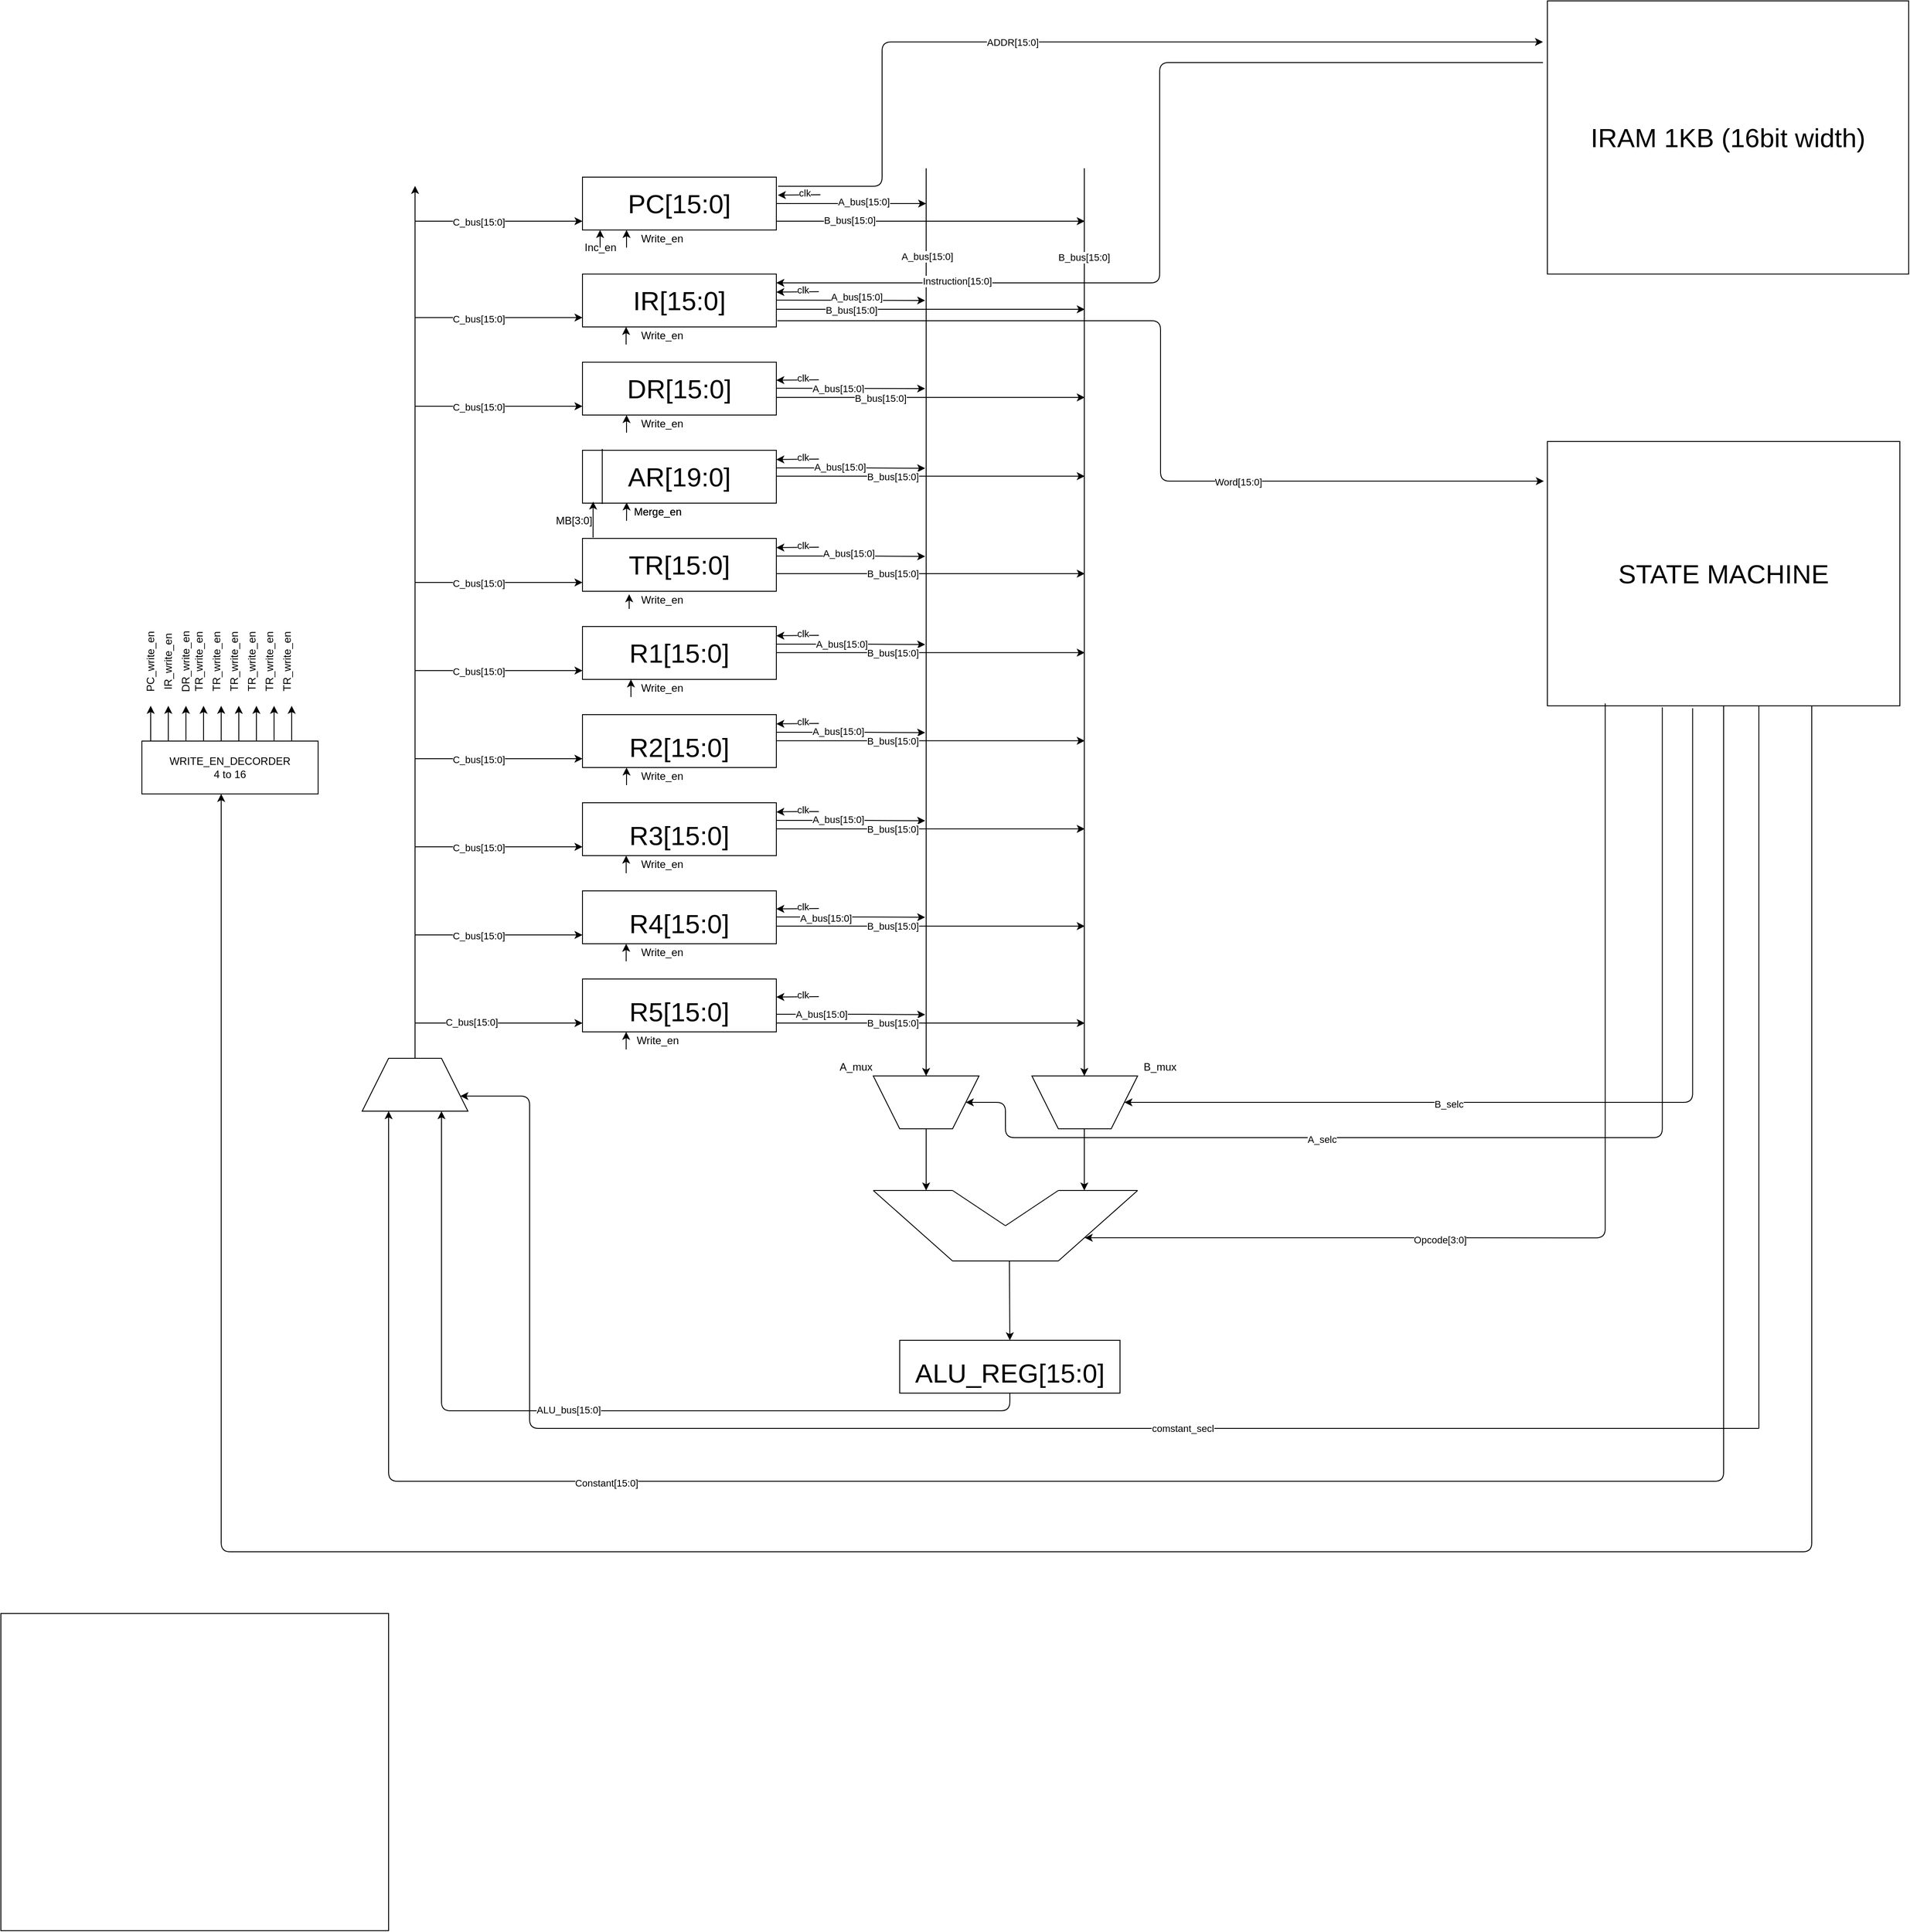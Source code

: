 <mxfile version="13.9.9" type="github">
  <diagram id="3uHAgpnk4Gxe2bnCt2p7" name="Page-1">
    <mxGraphModel dx="569" dy="309" grid="1" gridSize="10" guides="1" tooltips="1" connect="1" arrows="1" fold="1" page="1" pageScale="1" pageWidth="4681" pageHeight="3300" math="0" shadow="0">
      <root>
        <mxCell id="0" />
        <mxCell id="1" parent="0" />
        <mxCell id="DPOnL2VAeJX04uS6cf8m-1" value="&lt;font style=&quot;font-size: 30px&quot;&gt;TR[15:0]&lt;/font&gt;" style="rounded=0;whiteSpace=wrap;html=1;strokeWidth=1;" vertex="1" parent="1">
          <mxGeometry x="900" y="740" width="220" height="60" as="geometry" />
        </mxCell>
        <mxCell id="DPOnL2VAeJX04uS6cf8m-2" value="&lt;font style=&quot;font-size: 30px&quot;&gt;IR[15:0]&lt;/font&gt;" style="rounded=0;whiteSpace=wrap;html=1;strokeWidth=1;" vertex="1" parent="1">
          <mxGeometry x="900" y="440" width="220" height="60" as="geometry" />
        </mxCell>
        <mxCell id="DPOnL2VAeJX04uS6cf8m-3" value="&lt;font style=&quot;font-size: 30px&quot;&gt;DR[15:0]&lt;/font&gt;" style="rounded=0;whiteSpace=wrap;html=1;strokeWidth=1;" vertex="1" parent="1">
          <mxGeometry x="900" y="540" width="220" height="60" as="geometry" />
        </mxCell>
        <mxCell id="DPOnL2VAeJX04uS6cf8m-4" value="&lt;font style=&quot;font-size: 30px&quot;&gt;AR[19:0]&lt;/font&gt;" style="rounded=0;whiteSpace=wrap;html=1;strokeWidth=1;" vertex="1" parent="1">
          <mxGeometry x="900" y="640" width="220" height="60" as="geometry" />
        </mxCell>
        <mxCell id="DPOnL2VAeJX04uS6cf8m-5" value="&lt;font style=&quot;font-size: 30px&quot;&gt;PC[15:0]&lt;/font&gt;" style="rounded=0;whiteSpace=wrap;html=1;strokeWidth=1;" vertex="1" parent="1">
          <mxGeometry x="900" y="330" width="220" height="60" as="geometry" />
        </mxCell>
        <mxCell id="DPOnL2VAeJX04uS6cf8m-6" value="&lt;font style=&quot;font-size: 30px&quot;&gt;R1[15:0]&lt;/font&gt;" style="rounded=0;whiteSpace=wrap;html=1;strokeWidth=1;" vertex="1" parent="1">
          <mxGeometry x="900" y="840" width="220" height="60" as="geometry" />
        </mxCell>
        <mxCell id="DPOnL2VAeJX04uS6cf8m-7" value="&lt;br&gt;&lt;font style=&quot;font-size: 30px&quot;&gt;R2[15:0]&lt;/font&gt;&lt;br&gt;" style="rounded=0;whiteSpace=wrap;html=1;strokeWidth=1;" vertex="1" parent="1">
          <mxGeometry x="900" y="940" width="220" height="60" as="geometry" />
        </mxCell>
        <mxCell id="DPOnL2VAeJX04uS6cf8m-8" value="&lt;br&gt;&lt;font style=&quot;font-size: 30px&quot;&gt;R3[15:0]&lt;/font&gt;&lt;br&gt;" style="rounded=0;whiteSpace=wrap;html=1;strokeWidth=1;" vertex="1" parent="1">
          <mxGeometry x="900" y="1040" width="220" height="60" as="geometry" />
        </mxCell>
        <mxCell id="DPOnL2VAeJX04uS6cf8m-9" value="&lt;br&gt;&lt;font style=&quot;font-size: 30px&quot;&gt;R4[15:0]&lt;/font&gt;" style="rounded=0;whiteSpace=wrap;html=1;strokeWidth=1;" vertex="1" parent="1">
          <mxGeometry x="900" y="1140" width="220" height="60" as="geometry" />
        </mxCell>
        <mxCell id="DPOnL2VAeJX04uS6cf8m-10" value="&lt;br&gt;&lt;font style=&quot;font-size: 30px&quot;&gt;R5[15:0]&lt;/font&gt;" style="rounded=0;whiteSpace=wrap;html=1;strokeWidth=1;" vertex="1" parent="1">
          <mxGeometry x="900" y="1240" width="220" height="60" as="geometry" />
        </mxCell>
        <mxCell id="DPOnL2VAeJX04uS6cf8m-11" value="" style="shape=trapezoid;perimeter=trapezoidPerimeter;whiteSpace=wrap;html=1;fixedSize=1;strokeWidth=1;rotation=-180;size=30;" vertex="1" parent="1">
          <mxGeometry x="1230" y="1350" width="120" height="60" as="geometry" />
        </mxCell>
        <mxCell id="DPOnL2VAeJX04uS6cf8m-12" value="" style="shape=trapezoid;perimeter=trapezoidPerimeter;whiteSpace=wrap;html=1;fixedSize=1;strokeWidth=1;rotation=-180;size=30;" vertex="1" parent="1">
          <mxGeometry x="1410" y="1350" width="120" height="60" as="geometry" />
        </mxCell>
        <mxCell id="DPOnL2VAeJX04uS6cf8m-13" value="&lt;div style=&quot;font-size: 30px&quot;&gt;&lt;font style=&quot;font-size: 30px&quot;&gt;IRAM 1KB (16bit width)&lt;/font&gt;&lt;/div&gt;" style="rounded=0;whiteSpace=wrap;html=1;strokeWidth=1;" vertex="1" parent="1">
          <mxGeometry x="1995" y="130" width="410" height="310" as="geometry" />
        </mxCell>
        <mxCell id="DPOnL2VAeJX04uS6cf8m-14" value="&lt;font style=&quot;font-size: 30px&quot;&gt;STATE MACHINE&lt;/font&gt;" style="rounded=0;whiteSpace=wrap;html=1;strokeWidth=1;" vertex="1" parent="1">
          <mxGeometry x="1995" y="630" width="400" height="300" as="geometry" />
        </mxCell>
        <mxCell id="DPOnL2VAeJX04uS6cf8m-15" value="" style="endArrow=none;html=1;strokeWidth=1;" edge="1" parent="1">
          <mxGeometry width="50" height="50" relative="1" as="geometry">
            <mxPoint x="1440" y="1480" as="sourcePoint" />
            <mxPoint x="1530" y="1480" as="targetPoint" />
            <Array as="points" />
          </mxGeometry>
        </mxCell>
        <mxCell id="DPOnL2VAeJX04uS6cf8m-16" value="" style="endArrow=none;html=1;strokeWidth=1;" edge="1" parent="1">
          <mxGeometry width="50" height="50" relative="1" as="geometry">
            <mxPoint x="1230" y="1480" as="sourcePoint" />
            <mxPoint x="1320" y="1480" as="targetPoint" />
            <Array as="points" />
          </mxGeometry>
        </mxCell>
        <mxCell id="DPOnL2VAeJX04uS6cf8m-17" value="" style="endArrow=none;html=1;strokeWidth=1;" edge="1" parent="1">
          <mxGeometry width="50" height="50" relative="1" as="geometry">
            <mxPoint x="1320" y="1560" as="sourcePoint" />
            <mxPoint x="1440" y="1560" as="targetPoint" />
            <Array as="points" />
          </mxGeometry>
        </mxCell>
        <mxCell id="DPOnL2VAeJX04uS6cf8m-18" value="" style="endArrow=none;html=1;strokeWidth=1;" edge="1" parent="1">
          <mxGeometry width="50" height="50" relative="1" as="geometry">
            <mxPoint x="1320" y="1560" as="sourcePoint" />
            <mxPoint x="1230" y="1480" as="targetPoint" />
          </mxGeometry>
        </mxCell>
        <mxCell id="DPOnL2VAeJX04uS6cf8m-19" value="" style="endArrow=none;html=1;strokeWidth=1;" edge="1" parent="1">
          <mxGeometry width="50" height="50" relative="1" as="geometry">
            <mxPoint x="1530" y="1480" as="sourcePoint" />
            <mxPoint x="1440" y="1560" as="targetPoint" />
          </mxGeometry>
        </mxCell>
        <mxCell id="DPOnL2VAeJX04uS6cf8m-20" value="" style="endArrow=none;html=1;strokeWidth=1;" edge="1" parent="1">
          <mxGeometry width="50" height="50" relative="1" as="geometry">
            <mxPoint x="1320" y="1480" as="sourcePoint" />
            <mxPoint x="1380" y="1520" as="targetPoint" />
          </mxGeometry>
        </mxCell>
        <mxCell id="DPOnL2VAeJX04uS6cf8m-21" value="" style="endArrow=none;html=1;strokeWidth=1;" edge="1" parent="1">
          <mxGeometry width="50" height="50" relative="1" as="geometry">
            <mxPoint x="1380" y="1520" as="sourcePoint" />
            <mxPoint x="1440" y="1480" as="targetPoint" />
          </mxGeometry>
        </mxCell>
        <mxCell id="DPOnL2VAeJX04uS6cf8m-22" value="&lt;br&gt;&lt;font style=&quot;font-size: 30px&quot;&gt;ALU_REG[15:0]&lt;/font&gt;" style="rounded=0;whiteSpace=wrap;html=1;strokeWidth=1;" vertex="1" parent="1">
          <mxGeometry x="1260" y="1650" width="250" height="60" as="geometry" />
        </mxCell>
        <mxCell id="DPOnL2VAeJX04uS6cf8m-23" value="" style="rounded=0;whiteSpace=wrap;html=1;strokeWidth=1;" vertex="1" parent="1">
          <mxGeometry x="240" y="1960" width="440" height="360" as="geometry" />
        </mxCell>
        <mxCell id="DPOnL2VAeJX04uS6cf8m-47" value="" style="shape=trapezoid;perimeter=trapezoidPerimeter;whiteSpace=wrap;html=1;fixedSize=1;strokeWidth=1;rotation=0;size=30;" vertex="1" parent="1">
          <mxGeometry x="650" y="1330" width="120" height="60" as="geometry" />
        </mxCell>
        <mxCell id="DPOnL2VAeJX04uS6cf8m-49" value="" style="endArrow=classic;html=1;exitX=0.5;exitY=0;exitDx=0;exitDy=0;" edge="1" parent="1" source="DPOnL2VAeJX04uS6cf8m-47">
          <mxGeometry width="50" height="50" relative="1" as="geometry">
            <mxPoint x="970" y="1100" as="sourcePoint" />
            <mxPoint x="710" y="340" as="targetPoint" />
          </mxGeometry>
        </mxCell>
        <mxCell id="DPOnL2VAeJX04uS6cf8m-54" value="" style="endArrow=classic;html=1;" edge="1" parent="1">
          <mxGeometry width="50" height="50" relative="1" as="geometry">
            <mxPoint x="1290" y="320" as="sourcePoint" />
            <mxPoint x="1290" y="1350" as="targetPoint" />
          </mxGeometry>
        </mxCell>
        <mxCell id="DPOnL2VAeJX04uS6cf8m-127" value="A_bus[15:0]" style="edgeLabel;html=1;align=center;verticalAlign=middle;resizable=0;points=[];" vertex="1" connectable="0" parent="DPOnL2VAeJX04uS6cf8m-54">
          <mxGeometry x="-0.807" y="1" relative="1" as="geometry">
            <mxPoint as="offset" />
          </mxGeometry>
        </mxCell>
        <mxCell id="DPOnL2VAeJX04uS6cf8m-55" value="" style="endArrow=classic;html=1;" edge="1" parent="1">
          <mxGeometry width="50" height="50" relative="1" as="geometry">
            <mxPoint x="1469.5" y="320" as="sourcePoint" />
            <mxPoint x="1469.5" y="1350" as="targetPoint" />
          </mxGeometry>
        </mxCell>
        <mxCell id="DPOnL2VAeJX04uS6cf8m-128" value="B_bus[15:0]" style="edgeLabel;html=1;align=center;verticalAlign=middle;resizable=0;points=[];" vertex="1" connectable="0" parent="DPOnL2VAeJX04uS6cf8m-55">
          <mxGeometry x="-0.804" y="-1" relative="1" as="geometry">
            <mxPoint as="offset" />
          </mxGeometry>
        </mxCell>
        <mxCell id="DPOnL2VAeJX04uS6cf8m-56" value="" style="endArrow=classic;html=1;exitX=0.5;exitY=0;exitDx=0;exitDy=0;" edge="1" parent="1" source="DPOnL2VAeJX04uS6cf8m-11">
          <mxGeometry width="50" height="50" relative="1" as="geometry">
            <mxPoint x="1270" y="1260" as="sourcePoint" />
            <mxPoint x="1290" y="1480" as="targetPoint" />
          </mxGeometry>
        </mxCell>
        <mxCell id="DPOnL2VAeJX04uS6cf8m-57" value="" style="endArrow=classic;html=1;exitX=0.5;exitY=0;exitDx=0;exitDy=0;" edge="1" parent="1">
          <mxGeometry width="50" height="50" relative="1" as="geometry">
            <mxPoint x="1469.5" y="1410" as="sourcePoint" />
            <mxPoint x="1469.5" y="1480" as="targetPoint" />
          </mxGeometry>
        </mxCell>
        <mxCell id="DPOnL2VAeJX04uS6cf8m-58" value="" style="endArrow=classic;html=1;exitX=0.5;exitY=0;exitDx=0;exitDy=0;entryX=0.5;entryY=0;entryDx=0;entryDy=0;" edge="1" parent="1" target="DPOnL2VAeJX04uS6cf8m-22">
          <mxGeometry width="50" height="50" relative="1" as="geometry">
            <mxPoint x="1384.5" y="1560" as="sourcePoint" />
            <mxPoint x="1384.5" y="1630" as="targetPoint" />
          </mxGeometry>
        </mxCell>
        <mxCell id="DPOnL2VAeJX04uS6cf8m-61" value="" style="edgeStyle=elbowEdgeStyle;elbow=vertical;endArrow=classic;html=1;exitX=0.5;exitY=1;exitDx=0;exitDy=0;entryX=0.75;entryY=1;entryDx=0;entryDy=0;" edge="1" parent="1" source="DPOnL2VAeJX04uS6cf8m-22" target="DPOnL2VAeJX04uS6cf8m-47">
          <mxGeometry width="50" height="50" relative="1" as="geometry">
            <mxPoint x="1110" y="1920" as="sourcePoint" />
            <mxPoint x="710" y="1390" as="targetPoint" />
            <Array as="points">
              <mxPoint x="770" y="1730" />
              <mxPoint x="1070" y="1730" />
            </Array>
          </mxGeometry>
        </mxCell>
        <mxCell id="DPOnL2VAeJX04uS6cf8m-129" value="ALU_bus[15:0]" style="edgeLabel;html=1;align=center;verticalAlign=middle;resizable=0;points=[];" vertex="1" connectable="0" parent="DPOnL2VAeJX04uS6cf8m-61">
          <mxGeometry x="0.038" y="-1" relative="1" as="geometry">
            <mxPoint as="offset" />
          </mxGeometry>
        </mxCell>
        <mxCell id="DPOnL2VAeJX04uS6cf8m-64" value="" style="endArrow=classic;html=1;entryX=1.008;entryY=0.341;entryDx=0;entryDy=0;entryPerimeter=0;" edge="1" parent="1" target="DPOnL2VAeJX04uS6cf8m-5">
          <mxGeometry width="50" height="50" relative="1" as="geometry">
            <mxPoint x="1170" y="350" as="sourcePoint" />
            <mxPoint x="1220" y="300" as="targetPoint" />
          </mxGeometry>
        </mxCell>
        <mxCell id="DPOnL2VAeJX04uS6cf8m-65" value="clk" style="edgeLabel;html=1;align=center;verticalAlign=middle;resizable=0;points=[];" vertex="1" connectable="0" parent="DPOnL2VAeJX04uS6cf8m-64">
          <mxGeometry x="-0.253" y="-2" relative="1" as="geometry">
            <mxPoint as="offset" />
          </mxGeometry>
        </mxCell>
        <mxCell id="DPOnL2VAeJX04uS6cf8m-66" value="" style="endArrow=classic;html=1;entryX=1.008;entryY=0.341;entryDx=0;entryDy=0;entryPerimeter=0;" edge="1" parent="1">
          <mxGeometry width="50" height="50" relative="1" as="geometry">
            <mxPoint x="1168.24" y="460.0" as="sourcePoint" />
            <mxPoint x="1120" y="460.46" as="targetPoint" />
          </mxGeometry>
        </mxCell>
        <mxCell id="DPOnL2VAeJX04uS6cf8m-67" value="clk" style="edgeLabel;html=1;align=center;verticalAlign=middle;resizable=0;points=[];" vertex="1" connectable="0" parent="DPOnL2VAeJX04uS6cf8m-66">
          <mxGeometry x="-0.253" y="-2" relative="1" as="geometry">
            <mxPoint as="offset" />
          </mxGeometry>
        </mxCell>
        <mxCell id="DPOnL2VAeJX04uS6cf8m-68" value="" style="endArrow=classic;html=1;entryX=1.008;entryY=0.341;entryDx=0;entryDy=0;entryPerimeter=0;" edge="1" parent="1">
          <mxGeometry width="50" height="50" relative="1" as="geometry">
            <mxPoint x="1168.24" y="560.0" as="sourcePoint" />
            <mxPoint x="1120" y="560.46" as="targetPoint" />
          </mxGeometry>
        </mxCell>
        <mxCell id="DPOnL2VAeJX04uS6cf8m-69" value="clk" style="edgeLabel;html=1;align=center;verticalAlign=middle;resizable=0;points=[];" vertex="1" connectable="0" parent="DPOnL2VAeJX04uS6cf8m-68">
          <mxGeometry x="-0.253" y="-2" relative="1" as="geometry">
            <mxPoint as="offset" />
          </mxGeometry>
        </mxCell>
        <mxCell id="DPOnL2VAeJX04uS6cf8m-70" value="" style="endArrow=classic;html=1;entryX=1.008;entryY=0.341;entryDx=0;entryDy=0;entryPerimeter=0;" edge="1" parent="1">
          <mxGeometry width="50" height="50" relative="1" as="geometry">
            <mxPoint x="1168.24" y="650.0" as="sourcePoint" />
            <mxPoint x="1120" y="650.46" as="targetPoint" />
          </mxGeometry>
        </mxCell>
        <mxCell id="DPOnL2VAeJX04uS6cf8m-71" value="clk" style="edgeLabel;html=1;align=center;verticalAlign=middle;resizable=0;points=[];" vertex="1" connectable="0" parent="DPOnL2VAeJX04uS6cf8m-70">
          <mxGeometry x="-0.253" y="-2" relative="1" as="geometry">
            <mxPoint as="offset" />
          </mxGeometry>
        </mxCell>
        <mxCell id="DPOnL2VAeJX04uS6cf8m-72" value="" style="endArrow=classic;html=1;entryX=1.008;entryY=0.341;entryDx=0;entryDy=0;entryPerimeter=0;" edge="1" parent="1">
          <mxGeometry width="50" height="50" relative="1" as="geometry">
            <mxPoint x="1168.24" y="750.0" as="sourcePoint" />
            <mxPoint x="1120" y="750.46" as="targetPoint" />
          </mxGeometry>
        </mxCell>
        <mxCell id="DPOnL2VAeJX04uS6cf8m-73" value="clk" style="edgeLabel;html=1;align=center;verticalAlign=middle;resizable=0;points=[];" vertex="1" connectable="0" parent="DPOnL2VAeJX04uS6cf8m-72">
          <mxGeometry x="-0.253" y="-2" relative="1" as="geometry">
            <mxPoint as="offset" />
          </mxGeometry>
        </mxCell>
        <mxCell id="DPOnL2VAeJX04uS6cf8m-74" value="" style="endArrow=classic;html=1;entryX=1.008;entryY=0.341;entryDx=0;entryDy=0;entryPerimeter=0;" edge="1" parent="1">
          <mxGeometry width="50" height="50" relative="1" as="geometry">
            <mxPoint x="1168.24" y="850.0" as="sourcePoint" />
            <mxPoint x="1120" y="850.46" as="targetPoint" />
          </mxGeometry>
        </mxCell>
        <mxCell id="DPOnL2VAeJX04uS6cf8m-75" value="clk" style="edgeLabel;html=1;align=center;verticalAlign=middle;resizable=0;points=[];" vertex="1" connectable="0" parent="DPOnL2VAeJX04uS6cf8m-74">
          <mxGeometry x="-0.253" y="-2" relative="1" as="geometry">
            <mxPoint as="offset" />
          </mxGeometry>
        </mxCell>
        <mxCell id="DPOnL2VAeJX04uS6cf8m-76" value="" style="endArrow=classic;html=1;entryX=1.008;entryY=0.341;entryDx=0;entryDy=0;entryPerimeter=0;" edge="1" parent="1">
          <mxGeometry width="50" height="50" relative="1" as="geometry">
            <mxPoint x="1168.24" y="950.0" as="sourcePoint" />
            <mxPoint x="1120" y="950.46" as="targetPoint" />
          </mxGeometry>
        </mxCell>
        <mxCell id="DPOnL2VAeJX04uS6cf8m-77" value="clk" style="edgeLabel;html=1;align=center;verticalAlign=middle;resizable=0;points=[];" vertex="1" connectable="0" parent="DPOnL2VAeJX04uS6cf8m-76">
          <mxGeometry x="-0.253" y="-2" relative="1" as="geometry">
            <mxPoint as="offset" />
          </mxGeometry>
        </mxCell>
        <mxCell id="DPOnL2VAeJX04uS6cf8m-78" value="" style="endArrow=classic;html=1;entryX=1.008;entryY=0.341;entryDx=0;entryDy=0;entryPerimeter=0;" edge="1" parent="1">
          <mxGeometry width="50" height="50" relative="1" as="geometry">
            <mxPoint x="1168.24" y="1050" as="sourcePoint" />
            <mxPoint x="1120" y="1050.46" as="targetPoint" />
            <Array as="points">
              <mxPoint x="1138.24" y="1050" />
            </Array>
          </mxGeometry>
        </mxCell>
        <mxCell id="DPOnL2VAeJX04uS6cf8m-79" value="clk" style="edgeLabel;html=1;align=center;verticalAlign=middle;resizable=0;points=[];" vertex="1" connectable="0" parent="DPOnL2VAeJX04uS6cf8m-78">
          <mxGeometry x="-0.253" y="-2" relative="1" as="geometry">
            <mxPoint as="offset" />
          </mxGeometry>
        </mxCell>
        <mxCell id="DPOnL2VAeJX04uS6cf8m-80" value="" style="endArrow=classic;html=1;entryX=1.008;entryY=0.341;entryDx=0;entryDy=0;entryPerimeter=0;" edge="1" parent="1">
          <mxGeometry width="50" height="50" relative="1" as="geometry">
            <mxPoint x="1168.24" y="1160" as="sourcePoint" />
            <mxPoint x="1120" y="1160.46" as="targetPoint" />
          </mxGeometry>
        </mxCell>
        <mxCell id="DPOnL2VAeJX04uS6cf8m-81" value="clk" style="edgeLabel;html=1;align=center;verticalAlign=middle;resizable=0;points=[];" vertex="1" connectable="0" parent="DPOnL2VAeJX04uS6cf8m-80">
          <mxGeometry x="-0.253" y="-2" relative="1" as="geometry">
            <mxPoint as="offset" />
          </mxGeometry>
        </mxCell>
        <mxCell id="DPOnL2VAeJX04uS6cf8m-82" value="" style="endArrow=classic;html=1;entryX=1.008;entryY=0.341;entryDx=0;entryDy=0;entryPerimeter=0;" edge="1" parent="1">
          <mxGeometry width="50" height="50" relative="1" as="geometry">
            <mxPoint x="1168.24" y="1260" as="sourcePoint" />
            <mxPoint x="1120" y="1260.46" as="targetPoint" />
          </mxGeometry>
        </mxCell>
        <mxCell id="DPOnL2VAeJX04uS6cf8m-83" value="clk" style="edgeLabel;html=1;align=center;verticalAlign=middle;resizable=0;points=[];" vertex="1" connectable="0" parent="DPOnL2VAeJX04uS6cf8m-82">
          <mxGeometry x="-0.253" y="-2" relative="1" as="geometry">
            <mxPoint as="offset" />
          </mxGeometry>
        </mxCell>
        <mxCell id="DPOnL2VAeJX04uS6cf8m-84" value="" style="endArrow=classic;html=1;exitX=1;exitY=0.5;exitDx=0;exitDy=0;" edge="1" parent="1" source="DPOnL2VAeJX04uS6cf8m-5">
          <mxGeometry width="50" height="50" relative="1" as="geometry">
            <mxPoint x="1150" y="750" as="sourcePoint" />
            <mxPoint x="1290" y="360" as="targetPoint" />
          </mxGeometry>
        </mxCell>
        <mxCell id="DPOnL2VAeJX04uS6cf8m-99" value="A_bus[15:0]" style="edgeLabel;html=1;align=center;verticalAlign=middle;resizable=0;points=[];" vertex="1" connectable="0" parent="DPOnL2VAeJX04uS6cf8m-84">
          <mxGeometry x="0.157" y="2" relative="1" as="geometry">
            <mxPoint as="offset" />
          </mxGeometry>
        </mxCell>
        <mxCell id="DPOnL2VAeJX04uS6cf8m-85" value="" style="endArrow=classic;html=1;exitX=1.005;exitY=0.827;exitDx=0;exitDy=0;exitPerimeter=0;" edge="1" parent="1">
          <mxGeometry width="50" height="50" relative="1" as="geometry">
            <mxPoint x="1120" y="469.58" as="sourcePoint" />
            <mxPoint x="1288.9" y="469.96" as="targetPoint" />
          </mxGeometry>
        </mxCell>
        <mxCell id="DPOnL2VAeJX04uS6cf8m-86" value="" style="endArrow=classic;html=1;exitX=1.005;exitY=0.827;exitDx=0;exitDy=0;exitPerimeter=0;" edge="1" parent="1">
          <mxGeometry width="50" height="50" relative="1" as="geometry">
            <mxPoint x="1120" y="569.58" as="sourcePoint" />
            <mxPoint x="1288.9" y="569.96" as="targetPoint" />
          </mxGeometry>
        </mxCell>
        <mxCell id="DPOnL2VAeJX04uS6cf8m-103" value="A_bus[15:0]" style="edgeLabel;html=1;align=center;verticalAlign=middle;resizable=0;points=[];" vertex="1" connectable="0" parent="DPOnL2VAeJX04uS6cf8m-86">
          <mxGeometry x="-0.179" relative="1" as="geometry">
            <mxPoint as="offset" />
          </mxGeometry>
        </mxCell>
        <mxCell id="DPOnL2VAeJX04uS6cf8m-87" value="" style="endArrow=classic;html=1;exitX=1.005;exitY=0.827;exitDx=0;exitDy=0;exitPerimeter=0;" edge="1" parent="1">
          <mxGeometry width="50" height="50" relative="1" as="geometry">
            <mxPoint x="1120" y="660" as="sourcePoint" />
            <mxPoint x="1288.9" y="660.38" as="targetPoint" />
            <Array as="points">
              <mxPoint x="1210" y="660" />
            </Array>
          </mxGeometry>
        </mxCell>
        <mxCell id="DPOnL2VAeJX04uS6cf8m-105" value="A_bus[15:0]" style="edgeLabel;html=1;align=center;verticalAlign=middle;resizable=0;points=[];" vertex="1" connectable="0" parent="DPOnL2VAeJX04uS6cf8m-87">
          <mxGeometry x="-0.146" y="1" relative="1" as="geometry">
            <mxPoint as="offset" />
          </mxGeometry>
        </mxCell>
        <mxCell id="DPOnL2VAeJX04uS6cf8m-88" value="" style="endArrow=classic;html=1;exitX=1.005;exitY=0.827;exitDx=0;exitDy=0;exitPerimeter=0;" edge="1" parent="1">
          <mxGeometry width="50" height="50" relative="1" as="geometry">
            <mxPoint x="1120" y="760" as="sourcePoint" />
            <mxPoint x="1288.9" y="760.38" as="targetPoint" />
            <Array as="points">
              <mxPoint x="1210" y="760" />
            </Array>
          </mxGeometry>
        </mxCell>
        <mxCell id="DPOnL2VAeJX04uS6cf8m-107" value="A_bus[15:0]" style="edgeLabel;html=1;align=center;verticalAlign=middle;resizable=0;points=[];" vertex="1" connectable="0" parent="DPOnL2VAeJX04uS6cf8m-88">
          <mxGeometry x="-0.032" y="3" relative="1" as="geometry">
            <mxPoint as="offset" />
          </mxGeometry>
        </mxCell>
        <mxCell id="DPOnL2VAeJX04uS6cf8m-89" value="" style="endArrow=classic;html=1;exitX=1.005;exitY=0.827;exitDx=0;exitDy=0;exitPerimeter=0;" edge="1" parent="1">
          <mxGeometry width="50" height="50" relative="1" as="geometry">
            <mxPoint x="1120" y="860" as="sourcePoint" />
            <mxPoint x="1288.9" y="860.38" as="targetPoint" />
            <Array as="points">
              <mxPoint x="1210" y="860" />
            </Array>
          </mxGeometry>
        </mxCell>
        <mxCell id="DPOnL2VAeJX04uS6cf8m-110" value="A_bus[15:0]" style="edgeLabel;html=1;align=center;verticalAlign=middle;resizable=0;points=[];" vertex="1" connectable="0" parent="DPOnL2VAeJX04uS6cf8m-89">
          <mxGeometry x="-0.122" relative="1" as="geometry">
            <mxPoint as="offset" />
          </mxGeometry>
        </mxCell>
        <mxCell id="DPOnL2VAeJX04uS6cf8m-90" value="" style="endArrow=classic;html=1;exitX=1.005;exitY=0.827;exitDx=0;exitDy=0;exitPerimeter=0;" edge="1" parent="1">
          <mxGeometry width="50" height="50" relative="1" as="geometry">
            <mxPoint x="1120" y="960" as="sourcePoint" />
            <mxPoint x="1288.9" y="960.38" as="targetPoint" />
            <Array as="points">
              <mxPoint x="1210" y="960" />
            </Array>
          </mxGeometry>
        </mxCell>
        <mxCell id="DPOnL2VAeJX04uS6cf8m-113" value="A_bus[15:0]" style="edgeLabel;html=1;align=center;verticalAlign=middle;resizable=0;points=[];" vertex="1" connectable="0" parent="DPOnL2VAeJX04uS6cf8m-90">
          <mxGeometry x="-0.171" y="1" relative="1" as="geometry">
            <mxPoint as="offset" />
          </mxGeometry>
        </mxCell>
        <mxCell id="DPOnL2VAeJX04uS6cf8m-91" value="" style="endArrow=classic;html=1;exitX=1.005;exitY=0.827;exitDx=0;exitDy=0;exitPerimeter=0;" edge="1" parent="1">
          <mxGeometry width="50" height="50" relative="1" as="geometry">
            <mxPoint x="1120" y="1060" as="sourcePoint" />
            <mxPoint x="1288.9" y="1060.38" as="targetPoint" />
            <Array as="points">
              <mxPoint x="1210" y="1060" />
            </Array>
          </mxGeometry>
        </mxCell>
        <mxCell id="DPOnL2VAeJX04uS6cf8m-122" value="A_bus[15:0]" style="edgeLabel;html=1;align=center;verticalAlign=middle;resizable=0;points=[];" vertex="1" connectable="0" parent="DPOnL2VAeJX04uS6cf8m-91">
          <mxGeometry x="-0.179" y="1" relative="1" as="geometry">
            <mxPoint as="offset" />
          </mxGeometry>
        </mxCell>
        <mxCell id="DPOnL2VAeJX04uS6cf8m-92" value="" style="endArrow=classic;html=1;exitX=1.005;exitY=0.827;exitDx=0;exitDy=0;exitPerimeter=0;" edge="1" parent="1">
          <mxGeometry width="50" height="50" relative="1" as="geometry">
            <mxPoint x="1120" y="1169.58" as="sourcePoint" />
            <mxPoint x="1288.9" y="1169.96" as="targetPoint" />
            <Array as="points">
              <mxPoint x="1210" y="1169.58" />
            </Array>
          </mxGeometry>
        </mxCell>
        <mxCell id="DPOnL2VAeJX04uS6cf8m-123" value="A_bus[15:0]" style="edgeLabel;html=1;align=center;verticalAlign=middle;resizable=0;points=[];" vertex="1" connectable="0" parent="DPOnL2VAeJX04uS6cf8m-92">
          <mxGeometry x="-0.334" y="-1" relative="1" as="geometry">
            <mxPoint as="offset" />
          </mxGeometry>
        </mxCell>
        <mxCell id="DPOnL2VAeJX04uS6cf8m-93" value="" style="endArrow=classic;html=1;exitX=1.005;exitY=0.827;exitDx=0;exitDy=0;exitPerimeter=0;" edge="1" parent="1">
          <mxGeometry width="50" height="50" relative="1" as="geometry">
            <mxPoint x="1120" y="1280" as="sourcePoint" />
            <mxPoint x="1288.9" y="1280.38" as="targetPoint" />
            <Array as="points">
              <mxPoint x="1210" y="1280" />
            </Array>
          </mxGeometry>
        </mxCell>
        <mxCell id="DPOnL2VAeJX04uS6cf8m-124" value="A_bus[15:0]" style="edgeLabel;html=1;align=center;verticalAlign=middle;resizable=0;points=[];" vertex="1" connectable="0" parent="DPOnL2VAeJX04uS6cf8m-93">
          <mxGeometry x="-0.399" relative="1" as="geometry">
            <mxPoint as="offset" />
          </mxGeometry>
        </mxCell>
        <mxCell id="DPOnL2VAeJX04uS6cf8m-94" value="" style="endArrow=classic;html=1;exitX=1;exitY=0.5;exitDx=0;exitDy=0;" edge="1" parent="1">
          <mxGeometry width="50" height="50" relative="1" as="geometry">
            <mxPoint x="1120" y="380" as="sourcePoint" />
            <mxPoint x="1470" y="380" as="targetPoint" />
          </mxGeometry>
        </mxCell>
        <mxCell id="DPOnL2VAeJX04uS6cf8m-98" value="B_bus[15:0]" style="edgeLabel;html=1;align=center;verticalAlign=middle;resizable=0;points=[];" vertex="1" connectable="0" parent="DPOnL2VAeJX04uS6cf8m-94">
          <mxGeometry x="-0.529" y="1" relative="1" as="geometry">
            <mxPoint as="offset" />
          </mxGeometry>
        </mxCell>
        <mxCell id="DPOnL2VAeJX04uS6cf8m-95" value="" style="endArrow=classic;html=1;exitX=1;exitY=0.5;exitDx=0;exitDy=0;" edge="1" parent="1">
          <mxGeometry width="50" height="50" relative="1" as="geometry">
            <mxPoint x="1120" y="480" as="sourcePoint" />
            <mxPoint x="1470" y="480" as="targetPoint" />
          </mxGeometry>
        </mxCell>
        <mxCell id="DPOnL2VAeJX04uS6cf8m-102" value="B_bus[15:0]" style="edgeLabel;html=1;align=center;verticalAlign=middle;resizable=0;points=[];" vertex="1" connectable="0" parent="DPOnL2VAeJX04uS6cf8m-95">
          <mxGeometry x="-0.513" y="-1" relative="1" as="geometry">
            <mxPoint as="offset" />
          </mxGeometry>
        </mxCell>
        <mxCell id="DPOnL2VAeJX04uS6cf8m-96" value="" style="endArrow=classic;html=1;exitX=1;exitY=0.5;exitDx=0;exitDy=0;" edge="1" parent="1">
          <mxGeometry width="50" height="50" relative="1" as="geometry">
            <mxPoint x="1120" y="580" as="sourcePoint" />
            <mxPoint x="1470" y="580" as="targetPoint" />
          </mxGeometry>
        </mxCell>
        <mxCell id="DPOnL2VAeJX04uS6cf8m-104" value="B_bus[15:0]" style="edgeLabel;html=1;align=center;verticalAlign=middle;resizable=0;points=[];" vertex="1" connectable="0" parent="DPOnL2VAeJX04uS6cf8m-96">
          <mxGeometry x="-0.328" y="-1" relative="1" as="geometry">
            <mxPoint as="offset" />
          </mxGeometry>
        </mxCell>
        <mxCell id="DPOnL2VAeJX04uS6cf8m-97" value="" style="endArrow=classic;html=1;exitX=1;exitY=0.5;exitDx=0;exitDy=0;" edge="1" parent="1">
          <mxGeometry width="50" height="50" relative="1" as="geometry">
            <mxPoint x="1120" y="669.41" as="sourcePoint" />
            <mxPoint x="1470" y="669.41" as="targetPoint" />
          </mxGeometry>
        </mxCell>
        <mxCell id="DPOnL2VAeJX04uS6cf8m-106" value="B_bus[15:0]" style="edgeLabel;html=1;align=center;verticalAlign=middle;resizable=0;points=[];" vertex="1" connectable="0" parent="DPOnL2VAeJX04uS6cf8m-97">
          <mxGeometry x="-0.249" relative="1" as="geometry">
            <mxPoint as="offset" />
          </mxGeometry>
        </mxCell>
        <mxCell id="DPOnL2VAeJX04uS6cf8m-101" value="A_bus[15:0]" style="edgeLabel;html=1;align=center;verticalAlign=middle;resizable=0;points=[];" vertex="1" connectable="0" parent="1">
          <mxGeometry x="1210.001" y="490.0" as="geometry">
            <mxPoint x="1" y="-24" as="offset" />
          </mxGeometry>
        </mxCell>
        <mxCell id="DPOnL2VAeJX04uS6cf8m-108" value="" style="endArrow=classic;html=1;exitX=1;exitY=0.5;exitDx=0;exitDy=0;" edge="1" parent="1">
          <mxGeometry width="50" height="50" relative="1" as="geometry">
            <mxPoint x="1120" y="780.0" as="sourcePoint" />
            <mxPoint x="1470" y="780.0" as="targetPoint" />
          </mxGeometry>
        </mxCell>
        <mxCell id="DPOnL2VAeJX04uS6cf8m-109" value="B_bus[15:0]" style="edgeLabel;html=1;align=center;verticalAlign=middle;resizable=0;points=[];" vertex="1" connectable="0" parent="DPOnL2VAeJX04uS6cf8m-108">
          <mxGeometry x="-0.249" relative="1" as="geometry">
            <mxPoint as="offset" />
          </mxGeometry>
        </mxCell>
        <mxCell id="DPOnL2VAeJX04uS6cf8m-111" value="" style="endArrow=classic;html=1;exitX=1;exitY=0.5;exitDx=0;exitDy=0;" edge="1" parent="1">
          <mxGeometry width="50" height="50" relative="1" as="geometry">
            <mxPoint x="1120" y="869.66" as="sourcePoint" />
            <mxPoint x="1470" y="869.66" as="targetPoint" />
          </mxGeometry>
        </mxCell>
        <mxCell id="DPOnL2VAeJX04uS6cf8m-112" value="B_bus[15:0]" style="edgeLabel;html=1;align=center;verticalAlign=middle;resizable=0;points=[];" vertex="1" connectable="0" parent="DPOnL2VAeJX04uS6cf8m-111">
          <mxGeometry x="-0.249" relative="1" as="geometry">
            <mxPoint as="offset" />
          </mxGeometry>
        </mxCell>
        <mxCell id="DPOnL2VAeJX04uS6cf8m-114" value="" style="endArrow=classic;html=1;exitX=1;exitY=0.5;exitDx=0;exitDy=0;" edge="1" parent="1">
          <mxGeometry width="50" height="50" relative="1" as="geometry">
            <mxPoint x="1120" y="969.66" as="sourcePoint" />
            <mxPoint x="1470" y="969.66" as="targetPoint" />
          </mxGeometry>
        </mxCell>
        <mxCell id="DPOnL2VAeJX04uS6cf8m-115" value="B_bus[15:0]" style="edgeLabel;html=1;align=center;verticalAlign=middle;resizable=0;points=[];" vertex="1" connectable="0" parent="DPOnL2VAeJX04uS6cf8m-114">
          <mxGeometry x="-0.249" relative="1" as="geometry">
            <mxPoint as="offset" />
          </mxGeometry>
        </mxCell>
        <mxCell id="DPOnL2VAeJX04uS6cf8m-116" value="" style="endArrow=classic;html=1;exitX=1;exitY=0.5;exitDx=0;exitDy=0;" edge="1" parent="1">
          <mxGeometry width="50" height="50" relative="1" as="geometry">
            <mxPoint x="1120" y="1069.66" as="sourcePoint" />
            <mxPoint x="1470" y="1069.66" as="targetPoint" />
          </mxGeometry>
        </mxCell>
        <mxCell id="DPOnL2VAeJX04uS6cf8m-117" value="B_bus[15:0]" style="edgeLabel;html=1;align=center;verticalAlign=middle;resizable=0;points=[];" vertex="1" connectable="0" parent="DPOnL2VAeJX04uS6cf8m-116">
          <mxGeometry x="-0.249" relative="1" as="geometry">
            <mxPoint as="offset" />
          </mxGeometry>
        </mxCell>
        <mxCell id="DPOnL2VAeJX04uS6cf8m-118" value="" style="endArrow=classic;html=1;exitX=1;exitY=0.5;exitDx=0;exitDy=0;" edge="1" parent="1">
          <mxGeometry width="50" height="50" relative="1" as="geometry">
            <mxPoint x="1120" y="1180" as="sourcePoint" />
            <mxPoint x="1470" y="1180" as="targetPoint" />
          </mxGeometry>
        </mxCell>
        <mxCell id="DPOnL2VAeJX04uS6cf8m-119" value="B_bus[15:0]" style="edgeLabel;html=1;align=center;verticalAlign=middle;resizable=0;points=[];" vertex="1" connectable="0" parent="DPOnL2VAeJX04uS6cf8m-118">
          <mxGeometry x="-0.249" relative="1" as="geometry">
            <mxPoint as="offset" />
          </mxGeometry>
        </mxCell>
        <mxCell id="DPOnL2VAeJX04uS6cf8m-120" value="" style="endArrow=classic;html=1;exitX=1;exitY=0.5;exitDx=0;exitDy=0;" edge="1" parent="1">
          <mxGeometry width="50" height="50" relative="1" as="geometry">
            <mxPoint x="1120" y="1290" as="sourcePoint" />
            <mxPoint x="1470" y="1290" as="targetPoint" />
          </mxGeometry>
        </mxCell>
        <mxCell id="DPOnL2VAeJX04uS6cf8m-121" value="B_bus[15:0]" style="edgeLabel;html=1;align=center;verticalAlign=middle;resizable=0;points=[];" vertex="1" connectable="0" parent="DPOnL2VAeJX04uS6cf8m-120">
          <mxGeometry x="-0.249" relative="1" as="geometry">
            <mxPoint as="offset" />
          </mxGeometry>
        </mxCell>
        <mxCell id="DPOnL2VAeJX04uS6cf8m-125" value="A_mux" style="text;html=1;align=center;verticalAlign=middle;resizable=0;points=[];autosize=1;" vertex="1" parent="1">
          <mxGeometry x="1185" y="1330" width="50" height="20" as="geometry" />
        </mxCell>
        <mxCell id="DPOnL2VAeJX04uS6cf8m-126" value="B_mux" style="text;html=1;align=center;verticalAlign=middle;resizable=0;points=[];autosize=1;" vertex="1" parent="1">
          <mxGeometry x="1530" y="1330" width="50" height="20" as="geometry" />
        </mxCell>
        <mxCell id="DPOnL2VAeJX04uS6cf8m-131" value="" style="endArrow=classic;html=1;entryX=-0.025;entryY=0.5;entryDx=0;entryDy=0;entryPerimeter=0;" edge="1" parent="1">
          <mxGeometry width="50" height="50" relative="1" as="geometry">
            <mxPoint x="710" y="1190" as="sourcePoint" />
            <mxPoint x="900" y="1190" as="targetPoint" />
          </mxGeometry>
        </mxCell>
        <mxCell id="DPOnL2VAeJX04uS6cf8m-134" value="C_bus[15:0]" style="edgeLabel;html=1;align=center;verticalAlign=middle;resizable=0;points=[];" vertex="1" connectable="0" parent="DPOnL2VAeJX04uS6cf8m-131">
          <mxGeometry x="-0.244" y="-1" relative="1" as="geometry">
            <mxPoint as="offset" />
          </mxGeometry>
        </mxCell>
        <mxCell id="DPOnL2VAeJX04uS6cf8m-132" value="" style="endArrow=classic;html=1;entryX=-0.025;entryY=0.5;entryDx=0;entryDy=0;entryPerimeter=0;" edge="1" parent="1">
          <mxGeometry width="50" height="50" relative="1" as="geometry">
            <mxPoint x="710" y="1290" as="sourcePoint" />
            <mxPoint x="900" y="1290" as="targetPoint" />
          </mxGeometry>
        </mxCell>
        <mxCell id="DPOnL2VAeJX04uS6cf8m-133" value="C_bus[15:0]" style="edgeLabel;html=1;align=center;verticalAlign=middle;resizable=0;points=[];" vertex="1" connectable="0" parent="DPOnL2VAeJX04uS6cf8m-132">
          <mxGeometry x="-0.334" y="1" relative="1" as="geometry">
            <mxPoint as="offset" />
          </mxGeometry>
        </mxCell>
        <mxCell id="DPOnL2VAeJX04uS6cf8m-135" value="" style="endArrow=classic;html=1;entryX=-0.025;entryY=0.5;entryDx=0;entryDy=0;entryPerimeter=0;" edge="1" parent="1">
          <mxGeometry width="50" height="50" relative="1" as="geometry">
            <mxPoint x="710" y="1090" as="sourcePoint" />
            <mxPoint x="900" y="1090" as="targetPoint" />
          </mxGeometry>
        </mxCell>
        <mxCell id="DPOnL2VAeJX04uS6cf8m-136" value="C_bus[15:0]" style="edgeLabel;html=1;align=center;verticalAlign=middle;resizable=0;points=[];" vertex="1" connectable="0" parent="DPOnL2VAeJX04uS6cf8m-135">
          <mxGeometry x="-0.244" y="-1" relative="1" as="geometry">
            <mxPoint as="offset" />
          </mxGeometry>
        </mxCell>
        <mxCell id="DPOnL2VAeJX04uS6cf8m-137" value="" style="endArrow=classic;html=1;entryX=-0.025;entryY=0.5;entryDx=0;entryDy=0;entryPerimeter=0;" edge="1" parent="1">
          <mxGeometry width="50" height="50" relative="1" as="geometry">
            <mxPoint x="710" y="990" as="sourcePoint" />
            <mxPoint x="900" y="990" as="targetPoint" />
          </mxGeometry>
        </mxCell>
        <mxCell id="DPOnL2VAeJX04uS6cf8m-138" value="C_bus[15:0]" style="edgeLabel;html=1;align=center;verticalAlign=middle;resizable=0;points=[];" vertex="1" connectable="0" parent="DPOnL2VAeJX04uS6cf8m-137">
          <mxGeometry x="-0.244" y="-1" relative="1" as="geometry">
            <mxPoint as="offset" />
          </mxGeometry>
        </mxCell>
        <mxCell id="DPOnL2VAeJX04uS6cf8m-139" value="" style="endArrow=classic;html=1;entryX=-0.025;entryY=0.5;entryDx=0;entryDy=0;entryPerimeter=0;" edge="1" parent="1">
          <mxGeometry width="50" height="50" relative="1" as="geometry">
            <mxPoint x="710" y="890" as="sourcePoint" />
            <mxPoint x="900" y="890" as="targetPoint" />
          </mxGeometry>
        </mxCell>
        <mxCell id="DPOnL2VAeJX04uS6cf8m-140" value="C_bus[15:0]" style="edgeLabel;html=1;align=center;verticalAlign=middle;resizable=0;points=[];" vertex="1" connectable="0" parent="DPOnL2VAeJX04uS6cf8m-139">
          <mxGeometry x="-0.244" y="-1" relative="1" as="geometry">
            <mxPoint as="offset" />
          </mxGeometry>
        </mxCell>
        <mxCell id="DPOnL2VAeJX04uS6cf8m-141" value="" style="endArrow=classic;html=1;entryX=-0.025;entryY=0.5;entryDx=0;entryDy=0;entryPerimeter=0;" edge="1" parent="1">
          <mxGeometry width="50" height="50" relative="1" as="geometry">
            <mxPoint x="710" y="790" as="sourcePoint" />
            <mxPoint x="900" y="790" as="targetPoint" />
          </mxGeometry>
        </mxCell>
        <mxCell id="DPOnL2VAeJX04uS6cf8m-142" value="C_bus[15:0]" style="edgeLabel;html=1;align=center;verticalAlign=middle;resizable=0;points=[];" vertex="1" connectable="0" parent="DPOnL2VAeJX04uS6cf8m-141">
          <mxGeometry x="-0.244" y="-1" relative="1" as="geometry">
            <mxPoint as="offset" />
          </mxGeometry>
        </mxCell>
        <mxCell id="DPOnL2VAeJX04uS6cf8m-145" value="" style="endArrow=classic;html=1;entryX=-0.025;entryY=0.5;entryDx=0;entryDy=0;entryPerimeter=0;" edge="1" parent="1">
          <mxGeometry width="50" height="50" relative="1" as="geometry">
            <mxPoint x="710" y="590" as="sourcePoint" />
            <mxPoint x="900" y="590" as="targetPoint" />
          </mxGeometry>
        </mxCell>
        <mxCell id="DPOnL2VAeJX04uS6cf8m-146" value="C_bus[15:0]" style="edgeLabel;html=1;align=center;verticalAlign=middle;resizable=0;points=[];" vertex="1" connectable="0" parent="DPOnL2VAeJX04uS6cf8m-145">
          <mxGeometry x="-0.244" y="-1" relative="1" as="geometry">
            <mxPoint as="offset" />
          </mxGeometry>
        </mxCell>
        <mxCell id="DPOnL2VAeJX04uS6cf8m-147" value="" style="endArrow=classic;html=1;entryX=-0.025;entryY=0.5;entryDx=0;entryDy=0;entryPerimeter=0;" edge="1" parent="1">
          <mxGeometry width="50" height="50" relative="1" as="geometry">
            <mxPoint x="710" y="489.43" as="sourcePoint" />
            <mxPoint x="900" y="489.43" as="targetPoint" />
          </mxGeometry>
        </mxCell>
        <mxCell id="DPOnL2VAeJX04uS6cf8m-148" value="C_bus[15:0]" style="edgeLabel;html=1;align=center;verticalAlign=middle;resizable=0;points=[];" vertex="1" connectable="0" parent="DPOnL2VAeJX04uS6cf8m-147">
          <mxGeometry x="-0.244" y="-1" relative="1" as="geometry">
            <mxPoint as="offset" />
          </mxGeometry>
        </mxCell>
        <mxCell id="DPOnL2VAeJX04uS6cf8m-149" value="" style="endArrow=classic;html=1;entryX=-0.025;entryY=0.5;entryDx=0;entryDy=0;entryPerimeter=0;" edge="1" parent="1">
          <mxGeometry width="50" height="50" relative="1" as="geometry">
            <mxPoint x="710" y="380" as="sourcePoint" />
            <mxPoint x="900" y="380" as="targetPoint" />
          </mxGeometry>
        </mxCell>
        <mxCell id="DPOnL2VAeJX04uS6cf8m-150" value="C_bus[15:0]" style="edgeLabel;html=1;align=center;verticalAlign=middle;resizable=0;points=[];" vertex="1" connectable="0" parent="DPOnL2VAeJX04uS6cf8m-149">
          <mxGeometry x="-0.244" y="-1" relative="1" as="geometry">
            <mxPoint as="offset" />
          </mxGeometry>
        </mxCell>
        <mxCell id="DPOnL2VAeJX04uS6cf8m-151" value="" style="endArrow=none;html=1;entryX=0.102;entryY=-0.025;entryDx=0;entryDy=0;entryPerimeter=0;exitX=0.102;exitY=1.016;exitDx=0;exitDy=0;exitPerimeter=0;" edge="1" parent="1" source="DPOnL2VAeJX04uS6cf8m-4" target="DPOnL2VAeJX04uS6cf8m-4">
          <mxGeometry width="50" height="50" relative="1" as="geometry">
            <mxPoint x="922" y="701" as="sourcePoint" />
            <mxPoint x="970" y="650" as="targetPoint" />
          </mxGeometry>
        </mxCell>
        <mxCell id="DPOnL2VAeJX04uS6cf8m-152" value="" style="endArrow=classic;html=1;entryX=0.055;entryY=0.97;entryDx=0;entryDy=0;entryPerimeter=0;" edge="1" parent="1" target="DPOnL2VAeJX04uS6cf8m-4">
          <mxGeometry width="50" height="50" relative="1" as="geometry">
            <mxPoint x="912" y="739" as="sourcePoint" />
            <mxPoint x="1040" y="650" as="targetPoint" />
          </mxGeometry>
        </mxCell>
        <mxCell id="DPOnL2VAeJX04uS6cf8m-153" value="MB[3:0]" style="text;html=1;align=center;verticalAlign=middle;resizable=0;points=[];autosize=1;" vertex="1" parent="1">
          <mxGeometry x="860" y="710" width="60" height="20" as="geometry" />
        </mxCell>
        <mxCell id="DPOnL2VAeJX04uS6cf8m-154" value="" style="endArrow=classic;html=1;entryX=0.055;entryY=0.97;entryDx=0;entryDy=0;entryPerimeter=0;" edge="1" parent="1">
          <mxGeometry width="50" height="50" relative="1" as="geometry">
            <mxPoint x="950" y="720" as="sourcePoint" />
            <mxPoint x="950.1" y="699.2" as="targetPoint" />
          </mxGeometry>
        </mxCell>
        <mxCell id="DPOnL2VAeJX04uS6cf8m-156" value="" style="edgeStyle=elbowEdgeStyle;rounded=0;orthogonalLoop=1;jettySize=auto;elbow=vertical;html=1;" edge="1" parent="1" source="DPOnL2VAeJX04uS6cf8m-155" target="DPOnL2VAeJX04uS6cf8m-4">
          <mxGeometry relative="1" as="geometry" />
        </mxCell>
        <mxCell id="DPOnL2VAeJX04uS6cf8m-155" value="Merge_en" style="text;html=1;align=center;verticalAlign=middle;resizable=0;points=[];autosize=1;" vertex="1" parent="1">
          <mxGeometry x="950" y="700" width="70" height="20" as="geometry" />
        </mxCell>
        <mxCell id="DPOnL2VAeJX04uS6cf8m-157" value="Merge_en" style="text;html=1;align=center;verticalAlign=middle;resizable=0;points=[];autosize=1;" vertex="1" parent="1">
          <mxGeometry x="950" y="700" width="70" height="20" as="geometry" />
        </mxCell>
        <mxCell id="DPOnL2VAeJX04uS6cf8m-163" value="" style="endArrow=classic;html=1;entryX=0.241;entryY=1.057;entryDx=0;entryDy=0;entryPerimeter=0;" edge="1" parent="1" target="DPOnL2VAeJX04uS6cf8m-1">
          <mxGeometry width="50" height="50" relative="1" as="geometry">
            <mxPoint x="953" y="820" as="sourcePoint" />
            <mxPoint x="1040" y="780" as="targetPoint" />
          </mxGeometry>
        </mxCell>
        <mxCell id="DPOnL2VAeJX04uS6cf8m-164" value="" style="endArrow=classic;html=1;entryX=0.25;entryY=1;entryDx=0;entryDy=0;" edge="1" parent="1" target="DPOnL2VAeJX04uS6cf8m-6">
          <mxGeometry width="50" height="50" relative="1" as="geometry">
            <mxPoint x="955" y="920" as="sourcePoint" />
            <mxPoint x="977" y="910" as="targetPoint" />
          </mxGeometry>
        </mxCell>
        <mxCell id="DPOnL2VAeJX04uS6cf8m-165" value="" style="endArrow=classic;html=1;entryX=0.25;entryY=1;entryDx=0;entryDy=0;" edge="1" parent="1">
          <mxGeometry width="50" height="50" relative="1" as="geometry">
            <mxPoint x="950" y="1020" as="sourcePoint" />
            <mxPoint x="950" y="1000" as="targetPoint" />
          </mxGeometry>
        </mxCell>
        <mxCell id="DPOnL2VAeJX04uS6cf8m-166" value="" style="endArrow=classic;html=1;entryX=0.25;entryY=1;entryDx=0;entryDy=0;" edge="1" parent="1">
          <mxGeometry width="50" height="50" relative="1" as="geometry">
            <mxPoint x="949.6" y="1120" as="sourcePoint" />
            <mxPoint x="949.6" y="1100" as="targetPoint" />
          </mxGeometry>
        </mxCell>
        <mxCell id="DPOnL2VAeJX04uS6cf8m-167" value="" style="endArrow=classic;html=1;entryX=0.25;entryY=1;entryDx=0;entryDy=0;" edge="1" parent="1">
          <mxGeometry width="50" height="50" relative="1" as="geometry">
            <mxPoint x="949.6" y="1220" as="sourcePoint" />
            <mxPoint x="949.6" y="1200" as="targetPoint" />
          </mxGeometry>
        </mxCell>
        <mxCell id="DPOnL2VAeJX04uS6cf8m-170" value="" style="endArrow=classic;html=1;entryX=0.25;entryY=1;entryDx=0;entryDy=0;" edge="1" parent="1">
          <mxGeometry width="50" height="50" relative="1" as="geometry">
            <mxPoint x="949.6" y="1320" as="sourcePoint" />
            <mxPoint x="949.6" y="1300" as="targetPoint" />
          </mxGeometry>
        </mxCell>
        <mxCell id="DPOnL2VAeJX04uS6cf8m-171" value="" style="endArrow=classic;html=1;entryX=0.25;entryY=1;entryDx=0;entryDy=0;" edge="1" parent="1">
          <mxGeometry width="50" height="50" relative="1" as="geometry">
            <mxPoint x="950" y="620" as="sourcePoint" />
            <mxPoint x="950" y="600" as="targetPoint" />
          </mxGeometry>
        </mxCell>
        <mxCell id="DPOnL2VAeJX04uS6cf8m-172" value="" style="endArrow=classic;html=1;entryX=0.25;entryY=1;entryDx=0;entryDy=0;" edge="1" parent="1">
          <mxGeometry width="50" height="50" relative="1" as="geometry">
            <mxPoint x="949.52" y="520" as="sourcePoint" />
            <mxPoint x="949.52" y="500" as="targetPoint" />
          </mxGeometry>
        </mxCell>
        <mxCell id="DPOnL2VAeJX04uS6cf8m-174" value="" style="endArrow=classic;html=1;entryX=0.25;entryY=1;entryDx=0;entryDy=0;" edge="1" parent="1">
          <mxGeometry width="50" height="50" relative="1" as="geometry">
            <mxPoint x="950" y="410" as="sourcePoint" />
            <mxPoint x="950" y="390" as="targetPoint" />
          </mxGeometry>
        </mxCell>
        <mxCell id="DPOnL2VAeJX04uS6cf8m-176" value="Write_en" style="text;html=1;align=center;verticalAlign=middle;resizable=0;points=[];autosize=1;" vertex="1" parent="1">
          <mxGeometry x="955" y="1300" width="60" height="20" as="geometry" />
        </mxCell>
        <mxCell id="DPOnL2VAeJX04uS6cf8m-177" value="Write_en" style="text;html=1;align=center;verticalAlign=middle;resizable=0;points=[];autosize=1;" vertex="1" parent="1">
          <mxGeometry x="960" y="1200" width="60" height="20" as="geometry" />
        </mxCell>
        <mxCell id="DPOnL2VAeJX04uS6cf8m-178" value="Write_en" style="text;html=1;align=center;verticalAlign=middle;resizable=0;points=[];autosize=1;" vertex="1" parent="1">
          <mxGeometry x="960" y="1100" width="60" height="20" as="geometry" />
        </mxCell>
        <mxCell id="DPOnL2VAeJX04uS6cf8m-179" value="Write_en" style="text;html=1;align=center;verticalAlign=middle;resizable=0;points=[];autosize=1;" vertex="1" parent="1">
          <mxGeometry x="960" y="1000" width="60" height="20" as="geometry" />
        </mxCell>
        <mxCell id="DPOnL2VAeJX04uS6cf8m-180" value="Write_en" style="text;html=1;align=center;verticalAlign=middle;resizable=0;points=[];autosize=1;" vertex="1" parent="1">
          <mxGeometry x="960" y="900" width="60" height="20" as="geometry" />
        </mxCell>
        <mxCell id="DPOnL2VAeJX04uS6cf8m-181" value="Write_en" style="text;html=1;align=center;verticalAlign=middle;resizable=0;points=[];autosize=1;" vertex="1" parent="1">
          <mxGeometry x="960" y="800" width="60" height="20" as="geometry" />
        </mxCell>
        <mxCell id="DPOnL2VAeJX04uS6cf8m-182" value="Write_en" style="text;html=1;align=center;verticalAlign=middle;resizable=0;points=[];autosize=1;" vertex="1" parent="1">
          <mxGeometry x="960" y="600" width="60" height="20" as="geometry" />
        </mxCell>
        <mxCell id="DPOnL2VAeJX04uS6cf8m-183" value="Write_en" style="text;html=1;align=center;verticalAlign=middle;resizable=0;points=[];autosize=1;" vertex="1" parent="1">
          <mxGeometry x="960" y="500" width="60" height="20" as="geometry" />
        </mxCell>
        <mxCell id="DPOnL2VAeJX04uS6cf8m-185" value="Write_en" style="text;html=1;align=center;verticalAlign=middle;resizable=0;points=[];autosize=1;" vertex="1" parent="1">
          <mxGeometry x="960" y="390" width="60" height="20" as="geometry" />
        </mxCell>
        <mxCell id="DPOnL2VAeJX04uS6cf8m-186" value="" style="endArrow=classic;html=1;entryX=0.25;entryY=1;entryDx=0;entryDy=0;" edge="1" parent="1">
          <mxGeometry width="50" height="50" relative="1" as="geometry">
            <mxPoint x="920" y="410" as="sourcePoint" />
            <mxPoint x="920" y="390" as="targetPoint" />
          </mxGeometry>
        </mxCell>
        <mxCell id="DPOnL2VAeJX04uS6cf8m-188" value="Inc_en" style="text;html=1;align=center;verticalAlign=middle;resizable=0;points=[];autosize=1;" vertex="1" parent="1">
          <mxGeometry x="895" y="400" width="50" height="20" as="geometry" />
        </mxCell>
        <mxCell id="DPOnL2VAeJX04uS6cf8m-189" value="" style="edgeStyle=elbowEdgeStyle;elbow=horizontal;endArrow=classic;html=1;exitX=1.009;exitY=0.172;exitDx=0;exitDy=0;exitPerimeter=0;" edge="1" parent="1" source="DPOnL2VAeJX04uS6cf8m-5">
          <mxGeometry width="50" height="50" relative="1" as="geometry">
            <mxPoint x="1210" y="340" as="sourcePoint" />
            <mxPoint x="1990" y="176.667" as="targetPoint" />
            <Array as="points">
              <mxPoint x="1240" y="310" />
            </Array>
          </mxGeometry>
        </mxCell>
        <mxCell id="DPOnL2VAeJX04uS6cf8m-190" value="ADDR[15:0]" style="edgeLabel;html=1;align=center;verticalAlign=middle;resizable=0;points=[];" vertex="1" connectable="0" parent="DPOnL2VAeJX04uS6cf8m-189">
          <mxGeometry x="-0.168" relative="1" as="geometry">
            <mxPoint as="offset" />
          </mxGeometry>
        </mxCell>
        <mxCell id="DPOnL2VAeJX04uS6cf8m-191" value="" style="edgeStyle=elbowEdgeStyle;elbow=horizontal;endArrow=classic;html=1;" edge="1" parent="1">
          <mxGeometry width="50" height="50" relative="1" as="geometry">
            <mxPoint x="1990" y="200" as="sourcePoint" />
            <mxPoint x="1120" y="450" as="targetPoint" />
          </mxGeometry>
        </mxCell>
        <mxCell id="DPOnL2VAeJX04uS6cf8m-192" value="Instruction[15:0]" style="edgeLabel;html=1;align=center;verticalAlign=middle;resizable=0;points=[];" vertex="1" connectable="0" parent="DPOnL2VAeJX04uS6cf8m-191">
          <mxGeometry x="0.634" y="-2" relative="1" as="geometry">
            <mxPoint as="offset" />
          </mxGeometry>
        </mxCell>
        <mxCell id="DPOnL2VAeJX04uS6cf8m-193" value="" style="edgeStyle=elbowEdgeStyle;elbow=horizontal;endArrow=classic;html=1;exitX=1.005;exitY=0.883;exitDx=0;exitDy=0;exitPerimeter=0;entryX=-0.01;entryY=0.15;entryDx=0;entryDy=0;entryPerimeter=0;" edge="1" parent="1" source="DPOnL2VAeJX04uS6cf8m-2" target="DPOnL2VAeJX04uS6cf8m-14">
          <mxGeometry width="50" height="50" relative="1" as="geometry">
            <mxPoint x="1560" y="530" as="sourcePoint" />
            <mxPoint x="1610" y="480" as="targetPoint" />
          </mxGeometry>
        </mxCell>
        <mxCell id="DPOnL2VAeJX04uS6cf8m-194" value="Word[15:0]" style="edgeLabel;html=1;align=center;verticalAlign=middle;resizable=0;points=[];" vertex="1" connectable="0" parent="DPOnL2VAeJX04uS6cf8m-193">
          <mxGeometry x="0.34" y="-1" relative="1" as="geometry">
            <mxPoint as="offset" />
          </mxGeometry>
        </mxCell>
        <mxCell id="DPOnL2VAeJX04uS6cf8m-196" value="" style="edgeStyle=segmentEdgeStyle;endArrow=classic;html=1;entryX=0;entryY=0.5;entryDx=0;entryDy=0;exitX=0.412;exitY=1.009;exitDx=0;exitDy=0;exitPerimeter=0;" edge="1" parent="1" source="DPOnL2VAeJX04uS6cf8m-14" target="DPOnL2VAeJX04uS6cf8m-12">
          <mxGeometry width="50" height="50" relative="1" as="geometry">
            <mxPoint x="2160" y="940" as="sourcePoint" />
            <mxPoint x="1660" y="1380" as="targetPoint" />
            <Array as="points">
              <mxPoint x="2160" y="1380" />
            </Array>
          </mxGeometry>
        </mxCell>
        <mxCell id="DPOnL2VAeJX04uS6cf8m-197" value="B_selc" style="edgeLabel;html=1;align=center;verticalAlign=middle;resizable=0;points=[];" vertex="1" connectable="0" parent="DPOnL2VAeJX04uS6cf8m-196">
          <mxGeometry x="0.327" y="2" relative="1" as="geometry">
            <mxPoint as="offset" />
          </mxGeometry>
        </mxCell>
        <mxCell id="DPOnL2VAeJX04uS6cf8m-198" value="" style="edgeStyle=segmentEdgeStyle;endArrow=classic;html=1;exitX=0.326;exitY=1.006;exitDx=0;exitDy=0;exitPerimeter=0;" edge="1" parent="1" source="DPOnL2VAeJX04uS6cf8m-14" target="DPOnL2VAeJX04uS6cf8m-11">
          <mxGeometry width="50" height="50" relative="1" as="geometry">
            <mxPoint x="2125" y="940" as="sourcePoint" />
            <mxPoint x="1380" y="1380" as="targetPoint" />
            <Array as="points">
              <mxPoint x="2125" y="1420" />
              <mxPoint x="1380" y="1420" />
              <mxPoint x="1380" y="1380" />
            </Array>
          </mxGeometry>
        </mxCell>
        <mxCell id="DPOnL2VAeJX04uS6cf8m-199" value="A_selc" style="edgeLabel;html=1;align=center;verticalAlign=middle;resizable=0;points=[];" vertex="1" connectable="0" parent="DPOnL2VAeJX04uS6cf8m-198">
          <mxGeometry x="0.327" y="2" relative="1" as="geometry">
            <mxPoint as="offset" />
          </mxGeometry>
        </mxCell>
        <mxCell id="DPOnL2VAeJX04uS6cf8m-200" value="" style="edgeStyle=segmentEdgeStyle;endArrow=classic;html=1;entryX=0;entryY=0.5;entryDx=0;entryDy=0;exitX=0.164;exitY=0.991;exitDx=0;exitDy=0;exitPerimeter=0;" edge="1" parent="1" source="DPOnL2VAeJX04uS6cf8m-14">
          <mxGeometry width="50" height="50" relative="1" as="geometry">
            <mxPoint x="2114.8" y="1086.35" as="sourcePoint" />
            <mxPoint x="1470" y="1533.65" as="targetPoint" />
            <Array as="points">
              <mxPoint x="2060" y="1534" />
            </Array>
          </mxGeometry>
        </mxCell>
        <mxCell id="DPOnL2VAeJX04uS6cf8m-201" value="Opcode[3:0]" style="edgeLabel;html=1;align=center;verticalAlign=middle;resizable=0;points=[];" vertex="1" connectable="0" parent="DPOnL2VAeJX04uS6cf8m-200">
          <mxGeometry x="0.327" y="2" relative="1" as="geometry">
            <mxPoint as="offset" />
          </mxGeometry>
        </mxCell>
        <mxCell id="DPOnL2VAeJX04uS6cf8m-202" value="" style="edgeStyle=elbowEdgeStyle;elbow=vertical;endArrow=classic;html=1;entryX=0.25;entryY=1;entryDx=0;entryDy=0;exitX=0.5;exitY=1;exitDx=0;exitDy=0;" edge="1" parent="1" source="DPOnL2VAeJX04uS6cf8m-14" target="DPOnL2VAeJX04uS6cf8m-47">
          <mxGeometry width="50" height="50" relative="1" as="geometry">
            <mxPoint x="2210" y="1650" as="sourcePoint" />
            <mxPoint x="680" y="1470" as="targetPoint" />
            <Array as="points">
              <mxPoint x="710" y="1810" />
              <mxPoint x="1010" y="1810" />
            </Array>
          </mxGeometry>
        </mxCell>
        <mxCell id="DPOnL2VAeJX04uS6cf8m-204" value="Constant[15:0]" style="edgeLabel;html=1;align=center;verticalAlign=middle;resizable=0;points=[];" vertex="1" connectable="0" parent="DPOnL2VAeJX04uS6cf8m-202">
          <mxGeometry x="0.526" y="2" relative="1" as="geometry">
            <mxPoint as="offset" />
          </mxGeometry>
        </mxCell>
        <mxCell id="DPOnL2VAeJX04uS6cf8m-208" value="" style="edgeStyle=elbowEdgeStyle;elbow=horizontal;endArrow=classic;html=1;entryX=1;entryY=0.75;entryDx=0;entryDy=0;exitX=1;exitY=0.5;exitDx=0;exitDy=0;exitPerimeter=0;" edge="1" parent="1" source="DPOnL2VAeJX04uS6cf8m-209" target="DPOnL2VAeJX04uS6cf8m-47">
          <mxGeometry width="50" height="50" relative="1" as="geometry">
            <mxPoint x="2260" y="1760" as="sourcePoint" />
            <mxPoint x="1300" y="1450" as="targetPoint" />
            <Array as="points">
              <mxPoint x="840" y="1570" />
              <mxPoint x="980" y="1530" />
              <mxPoint x="930" y="1580" />
              <mxPoint x="1006" y="1550" />
            </Array>
          </mxGeometry>
        </mxCell>
        <mxCell id="DPOnL2VAeJX04uS6cf8m-210" value="comstant_secl" style="edgeLabel;html=1;align=center;verticalAlign=middle;resizable=0;points=[];" vertex="1" connectable="0" parent="DPOnL2VAeJX04uS6cf8m-208">
          <mxGeometry x="-0.293" relative="1" as="geometry">
            <mxPoint as="offset" />
          </mxGeometry>
        </mxCell>
        <mxCell id="DPOnL2VAeJX04uS6cf8m-209" value="" style="line;strokeWidth=1;direction=south;html=1;" vertex="1" parent="1">
          <mxGeometry x="2230" y="930" width="10" height="820" as="geometry" />
        </mxCell>
        <mxCell id="DPOnL2VAeJX04uS6cf8m-211" value="&lt;div&gt;WRITE_EN_DECORDER&lt;/div&gt;&lt;div&gt;4 to 16&lt;br&gt;&lt;/div&gt;" style="rounded=0;whiteSpace=wrap;html=1;strokeWidth=1;" vertex="1" parent="1">
          <mxGeometry x="400" y="970" width="200" height="60" as="geometry" />
        </mxCell>
        <mxCell id="DPOnL2VAeJX04uS6cf8m-212" value="" style="edgeStyle=elbowEdgeStyle;elbow=vertical;endArrow=classic;html=1;exitX=0.75;exitY=1;exitDx=0;exitDy=0;" edge="1" parent="1" source="DPOnL2VAeJX04uS6cf8m-14">
          <mxGeometry width="50" height="50" relative="1" as="geometry">
            <mxPoint x="1890" y="830" as="sourcePoint" />
            <mxPoint x="490" y="1030" as="targetPoint" />
            <Array as="points">
              <mxPoint x="1260" y="1890" />
            </Array>
          </mxGeometry>
        </mxCell>
        <mxCell id="DPOnL2VAeJX04uS6cf8m-214" value="" style="endArrow=classic;html=1;" edge="1" parent="1">
          <mxGeometry width="50" height="50" relative="1" as="geometry">
            <mxPoint x="410" y="970" as="sourcePoint" />
            <mxPoint x="410" y="930" as="targetPoint" />
          </mxGeometry>
        </mxCell>
        <mxCell id="DPOnL2VAeJX04uS6cf8m-215" value="" style="endArrow=classic;html=1;" edge="1" parent="1">
          <mxGeometry width="50" height="50" relative="1" as="geometry">
            <mxPoint x="430" y="970" as="sourcePoint" />
            <mxPoint x="430" y="930" as="targetPoint" />
          </mxGeometry>
        </mxCell>
        <mxCell id="DPOnL2VAeJX04uS6cf8m-216" value="" style="endArrow=classic;html=1;" edge="1" parent="1">
          <mxGeometry width="50" height="50" relative="1" as="geometry">
            <mxPoint x="450" y="970" as="sourcePoint" />
            <mxPoint x="450" y="930" as="targetPoint" />
          </mxGeometry>
        </mxCell>
        <mxCell id="DPOnL2VAeJX04uS6cf8m-217" value="" style="endArrow=classic;html=1;" edge="1" parent="1">
          <mxGeometry width="50" height="50" relative="1" as="geometry">
            <mxPoint x="470" y="970" as="sourcePoint" />
            <mxPoint x="470" y="930" as="targetPoint" />
          </mxGeometry>
        </mxCell>
        <mxCell id="DPOnL2VAeJX04uS6cf8m-218" value="" style="endArrow=classic;html=1;" edge="1" parent="1">
          <mxGeometry width="50" height="50" relative="1" as="geometry">
            <mxPoint x="490" y="970" as="sourcePoint" />
            <mxPoint x="490" y="930" as="targetPoint" />
          </mxGeometry>
        </mxCell>
        <mxCell id="DPOnL2VAeJX04uS6cf8m-219" value="" style="endArrow=classic;html=1;" edge="1" parent="1">
          <mxGeometry width="50" height="50" relative="1" as="geometry">
            <mxPoint x="510" y="970" as="sourcePoint" />
            <mxPoint x="510" y="930" as="targetPoint" />
          </mxGeometry>
        </mxCell>
        <mxCell id="DPOnL2VAeJX04uS6cf8m-221" value="" style="endArrow=classic;html=1;" edge="1" parent="1">
          <mxGeometry width="50" height="50" relative="1" as="geometry">
            <mxPoint x="530" y="970" as="sourcePoint" />
            <mxPoint x="530" y="930" as="targetPoint" />
          </mxGeometry>
        </mxCell>
        <mxCell id="DPOnL2VAeJX04uS6cf8m-222" value="" style="endArrow=classic;html=1;" edge="1" parent="1">
          <mxGeometry width="50" height="50" relative="1" as="geometry">
            <mxPoint x="550" y="970" as="sourcePoint" />
            <mxPoint x="550" y="930" as="targetPoint" />
          </mxGeometry>
        </mxCell>
        <mxCell id="DPOnL2VAeJX04uS6cf8m-225" value="" style="endArrow=classic;html=1;" edge="1" parent="1">
          <mxGeometry width="50" height="50" relative="1" as="geometry">
            <mxPoint x="570" y="970" as="sourcePoint" />
            <mxPoint x="570" y="930" as="targetPoint" />
          </mxGeometry>
        </mxCell>
        <mxCell id="DPOnL2VAeJX04uS6cf8m-226" value="&lt;div&gt;PC_write_en&lt;/div&gt;" style="text;html=1;align=center;verticalAlign=middle;resizable=0;points=[];autosize=1;rotation=-90;" vertex="1" parent="1">
          <mxGeometry x="365" y="870" width="90" height="20" as="geometry" />
        </mxCell>
        <mxCell id="DPOnL2VAeJX04uS6cf8m-229" value="&lt;div&gt;IR_write_en&lt;/div&gt;" style="text;html=1;align=center;verticalAlign=middle;resizable=0;points=[];autosize=1;rotation=-90;" vertex="1" parent="1">
          <mxGeometry x="390" y="870" width="80" height="20" as="geometry" />
        </mxCell>
        <mxCell id="DPOnL2VAeJX04uS6cf8m-230" value="&lt;div&gt;DR_write_en&lt;/div&gt;" style="text;html=1;align=center;verticalAlign=middle;resizable=0;points=[];autosize=1;rotation=-90;" vertex="1" parent="1">
          <mxGeometry x="405" y="870" width="90" height="20" as="geometry" />
        </mxCell>
        <mxCell id="DPOnL2VAeJX04uS6cf8m-231" value="&lt;div&gt;TR_write_en&lt;/div&gt;" style="text;html=1;align=center;verticalAlign=middle;resizable=0;points=[];autosize=1;rotation=-90;" vertex="1" parent="1">
          <mxGeometry x="420" y="870" width="90" height="20" as="geometry" />
        </mxCell>
        <mxCell id="DPOnL2VAeJX04uS6cf8m-232" value="&lt;div&gt;TR_write_en&lt;/div&gt;" style="text;html=1;align=center;verticalAlign=middle;resizable=0;points=[];autosize=1;rotation=-90;" vertex="1" parent="1">
          <mxGeometry x="440" y="870" width="90" height="20" as="geometry" />
        </mxCell>
        <mxCell id="DPOnL2VAeJX04uS6cf8m-233" value="&lt;div&gt;TR_write_en&lt;/div&gt;" style="text;html=1;align=center;verticalAlign=middle;resizable=0;points=[];autosize=1;rotation=-90;" vertex="1" parent="1">
          <mxGeometry x="460" y="870" width="90" height="20" as="geometry" />
        </mxCell>
        <mxCell id="DPOnL2VAeJX04uS6cf8m-234" value="&lt;div&gt;TR_write_en&lt;/div&gt;" style="text;html=1;align=center;verticalAlign=middle;resizable=0;points=[];autosize=1;rotation=-90;" vertex="1" parent="1">
          <mxGeometry x="480" y="870" width="90" height="20" as="geometry" />
        </mxCell>
        <mxCell id="DPOnL2VAeJX04uS6cf8m-235" value="&lt;div&gt;TR_write_en&lt;/div&gt;" style="text;html=1;align=center;verticalAlign=middle;resizable=0;points=[];autosize=1;rotation=-90;" vertex="1" parent="1">
          <mxGeometry x="500" y="870" width="90" height="20" as="geometry" />
        </mxCell>
        <mxCell id="DPOnL2VAeJX04uS6cf8m-236" value="&lt;div&gt;TR_write_en&lt;/div&gt;" style="text;html=1;align=center;verticalAlign=middle;resizable=0;points=[];autosize=1;rotation=-90;" vertex="1" parent="1">
          <mxGeometry x="520" y="870" width="90" height="20" as="geometry" />
        </mxCell>
      </root>
    </mxGraphModel>
  </diagram>
</mxfile>
